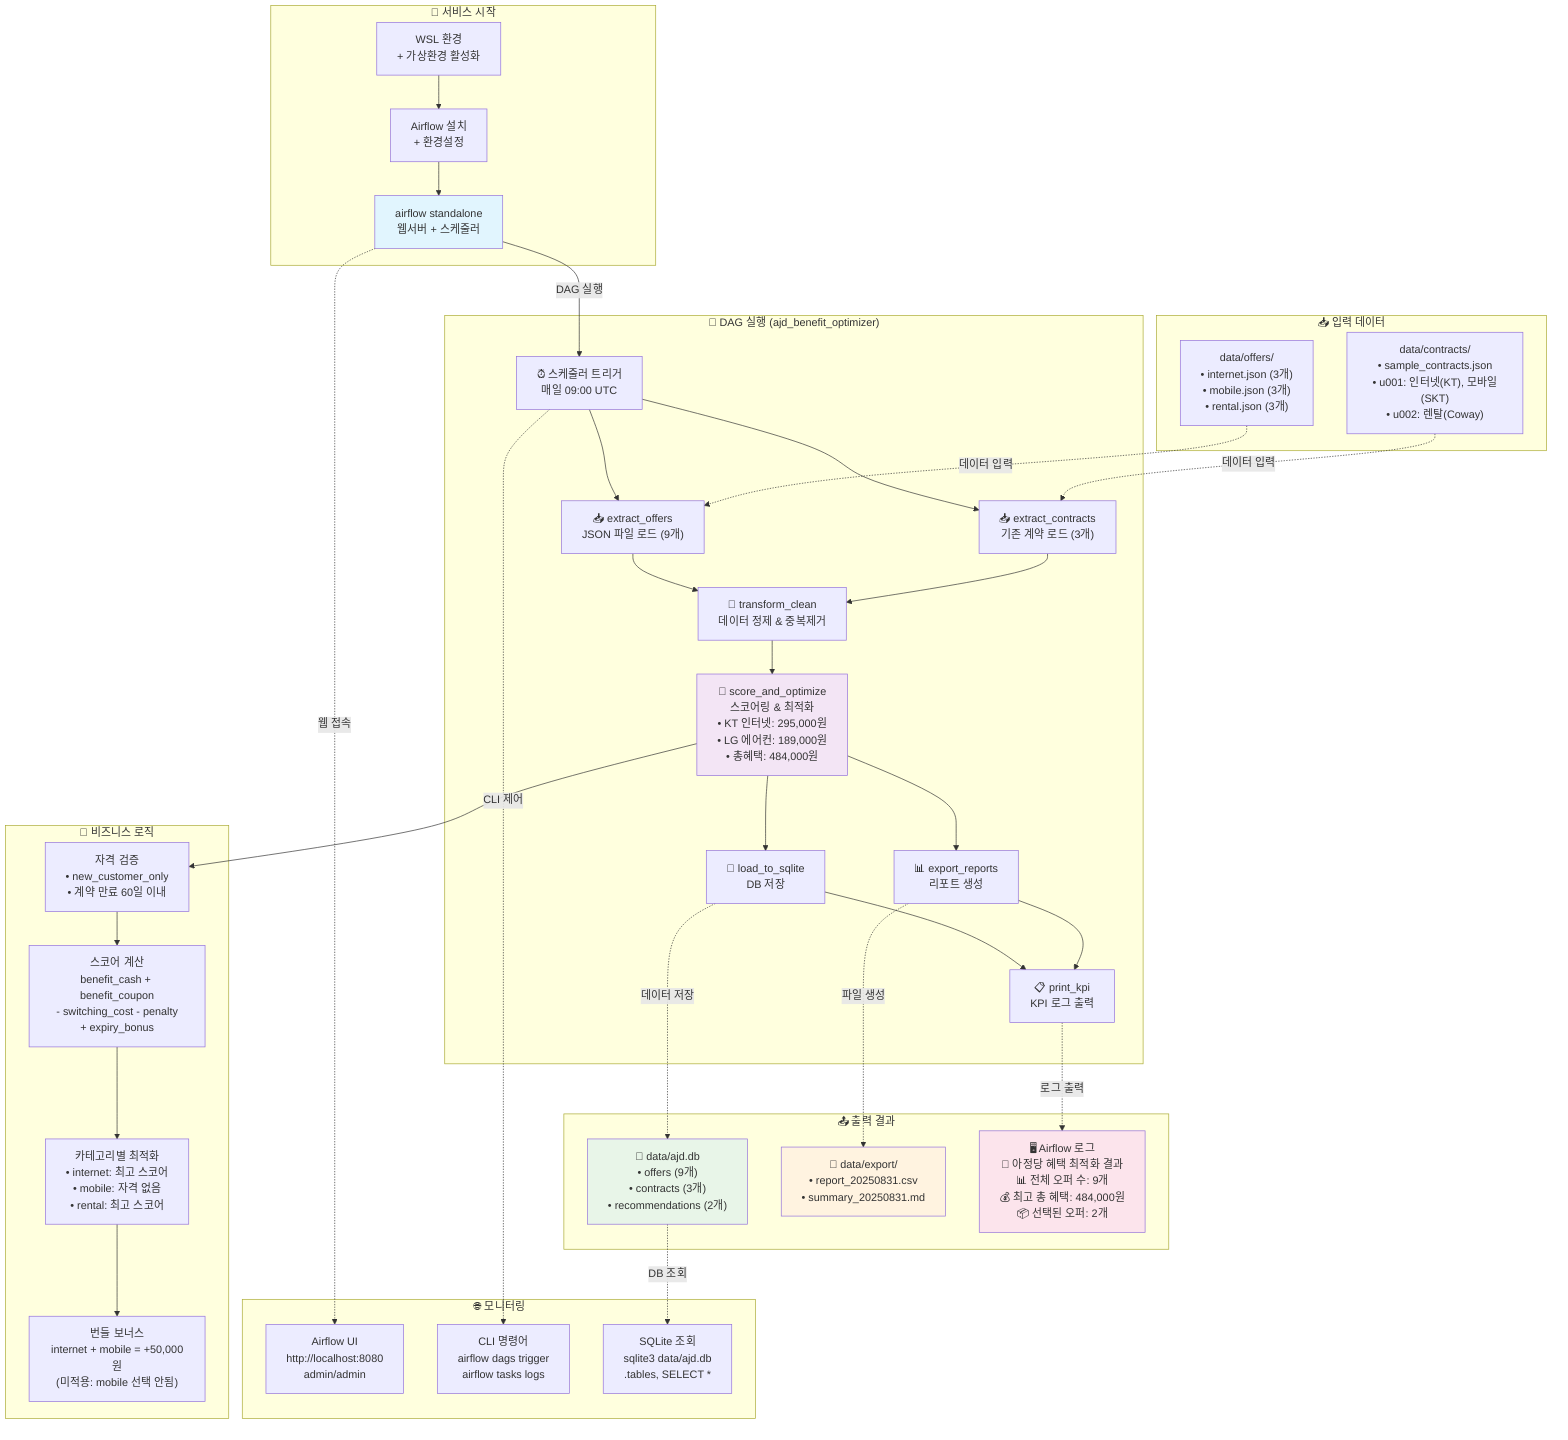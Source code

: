 graph TD
    subgraph "🚀 서비스 시작"
        A1["WSL 환경<br/>+ 가상환경 활성화"]
        A2["Airflow 설치<br/>+ 환경설정"]
        A3["airflow standalone<br/>웹서버 + 스케줄러"]
        A1 --> A2 --> A3
    end
    
    subgraph "📥 입력 데이터"
        B1["data/offers/<br/>• internet.json (3개)<br/>• mobile.json (3개)<br/>• rental.json (3개)"]
        B2["data/contracts/<br/>• sample_contracts.json<br/>• u001: 인터넷(KT), 모바일(SKT)<br/>• u002: 렌탈(Coway)"]
    end
    
    subgraph "🔄 DAG 실행 (ajd_benefit_optimizer)"
        C1["⏰ 스케줄러 트리거<br/>매일 09:00 UTC"]
        C2["📥 extract_offers<br/>JSON 파일 로드 (9개)"]
        C3["📥 extract_contracts<br/>기존 계약 로드 (3개)"]
        C4["🔄 transform_clean<br/>데이터 정제 & 중복제거"]
        C5["🎯 score_and_optimize<br/>스코어링 & 최적화<br/>• KT 인터넷: 295,000원<br/>• LG 에어컨: 189,000원<br/>• 총혜택: 484,000원"]
        C6["💾 load_to_sqlite<br/>DB 저장"]
        C7["📊 export_reports<br/>리포트 생성"]
        C8["📋 print_kpi<br/>KPI 로그 출력"]
        
        C1 --> C2
        C1 --> C3
        C2 --> C4
        C3 --> C4
        C4 --> C5
        C5 --> C6
        C5 --> C7
        C6 --> C8
        C7 --> C8
    end
    
    subgraph "🎯 비즈니스 로직"
        D1["자격 검증<br/>• new_customer_only<br/>• 계약 만료 60일 이내"]
        D2["스코어 계산<br/>benefit_cash + benefit_coupon<br/>- switching_cost - penalty<br/>+ expiry_bonus"]
        D3["카테고리별 최적화<br/>• internet: 최고 스코어<br/>• mobile: 자격 없음<br/>• rental: 최고 스코어"]
        D4["번들 보너스<br/>internet + mobile = +50,000원<br/>(미적용: mobile 선택 안됨)"]
        
        C5 --> D1 --> D2 --> D3 --> D4
    end
    
    subgraph "📤 출력 결과"
        E1["💽 data/ajd.db<br/>• offers (9개)<br/>• contracts (3개)<br/>• recommendations (2개)"]
        E2["📄 data/export/<br/>• report_20250831.csv<br/>• summary_20250831.md"]
        E3["🖥️ Airflow 로그<br/>🎯 아정당 혜택 최적화 결과<br/>📊 전체 오퍼 수: 9개<br/>💰 최고 총 혜택: 484,000원<br/>📦 선택된 오퍼: 2개"]
    end
    
    subgraph "🌐 모니터링"
        F1["Airflow UI<br/>http://localhost:8080<br/>admin/admin"]
        F2["CLI 명령어<br/>airflow dags trigger<br/>airflow tasks logs"]
        F3["SQLite 조회<br/>sqlite3 data/ajd.db<br/>.tables, SELECT *"]
    end
    
    B1 -.->|데이터 입력| C2
    B2 -.->|데이터 입력| C3
    A3 -->|DAG 실행| C1
    
    C6 -.->|데이터 저장| E1
    C7 -.->|파일 생성| E2
    C8 -.->|로그 출력| E3
    
    A3 -.->|웹 접속| F1
    C1 -.->|CLI 제어| F2
    E1 -.->|DB 조회| F3
    
    style A3 fill:#e1f5fe
    style C5 fill:#f3e5f5
    style E1 fill:#e8f5e8
    style E2 fill:#fff3e0
    style E3 fill:#fce4ec